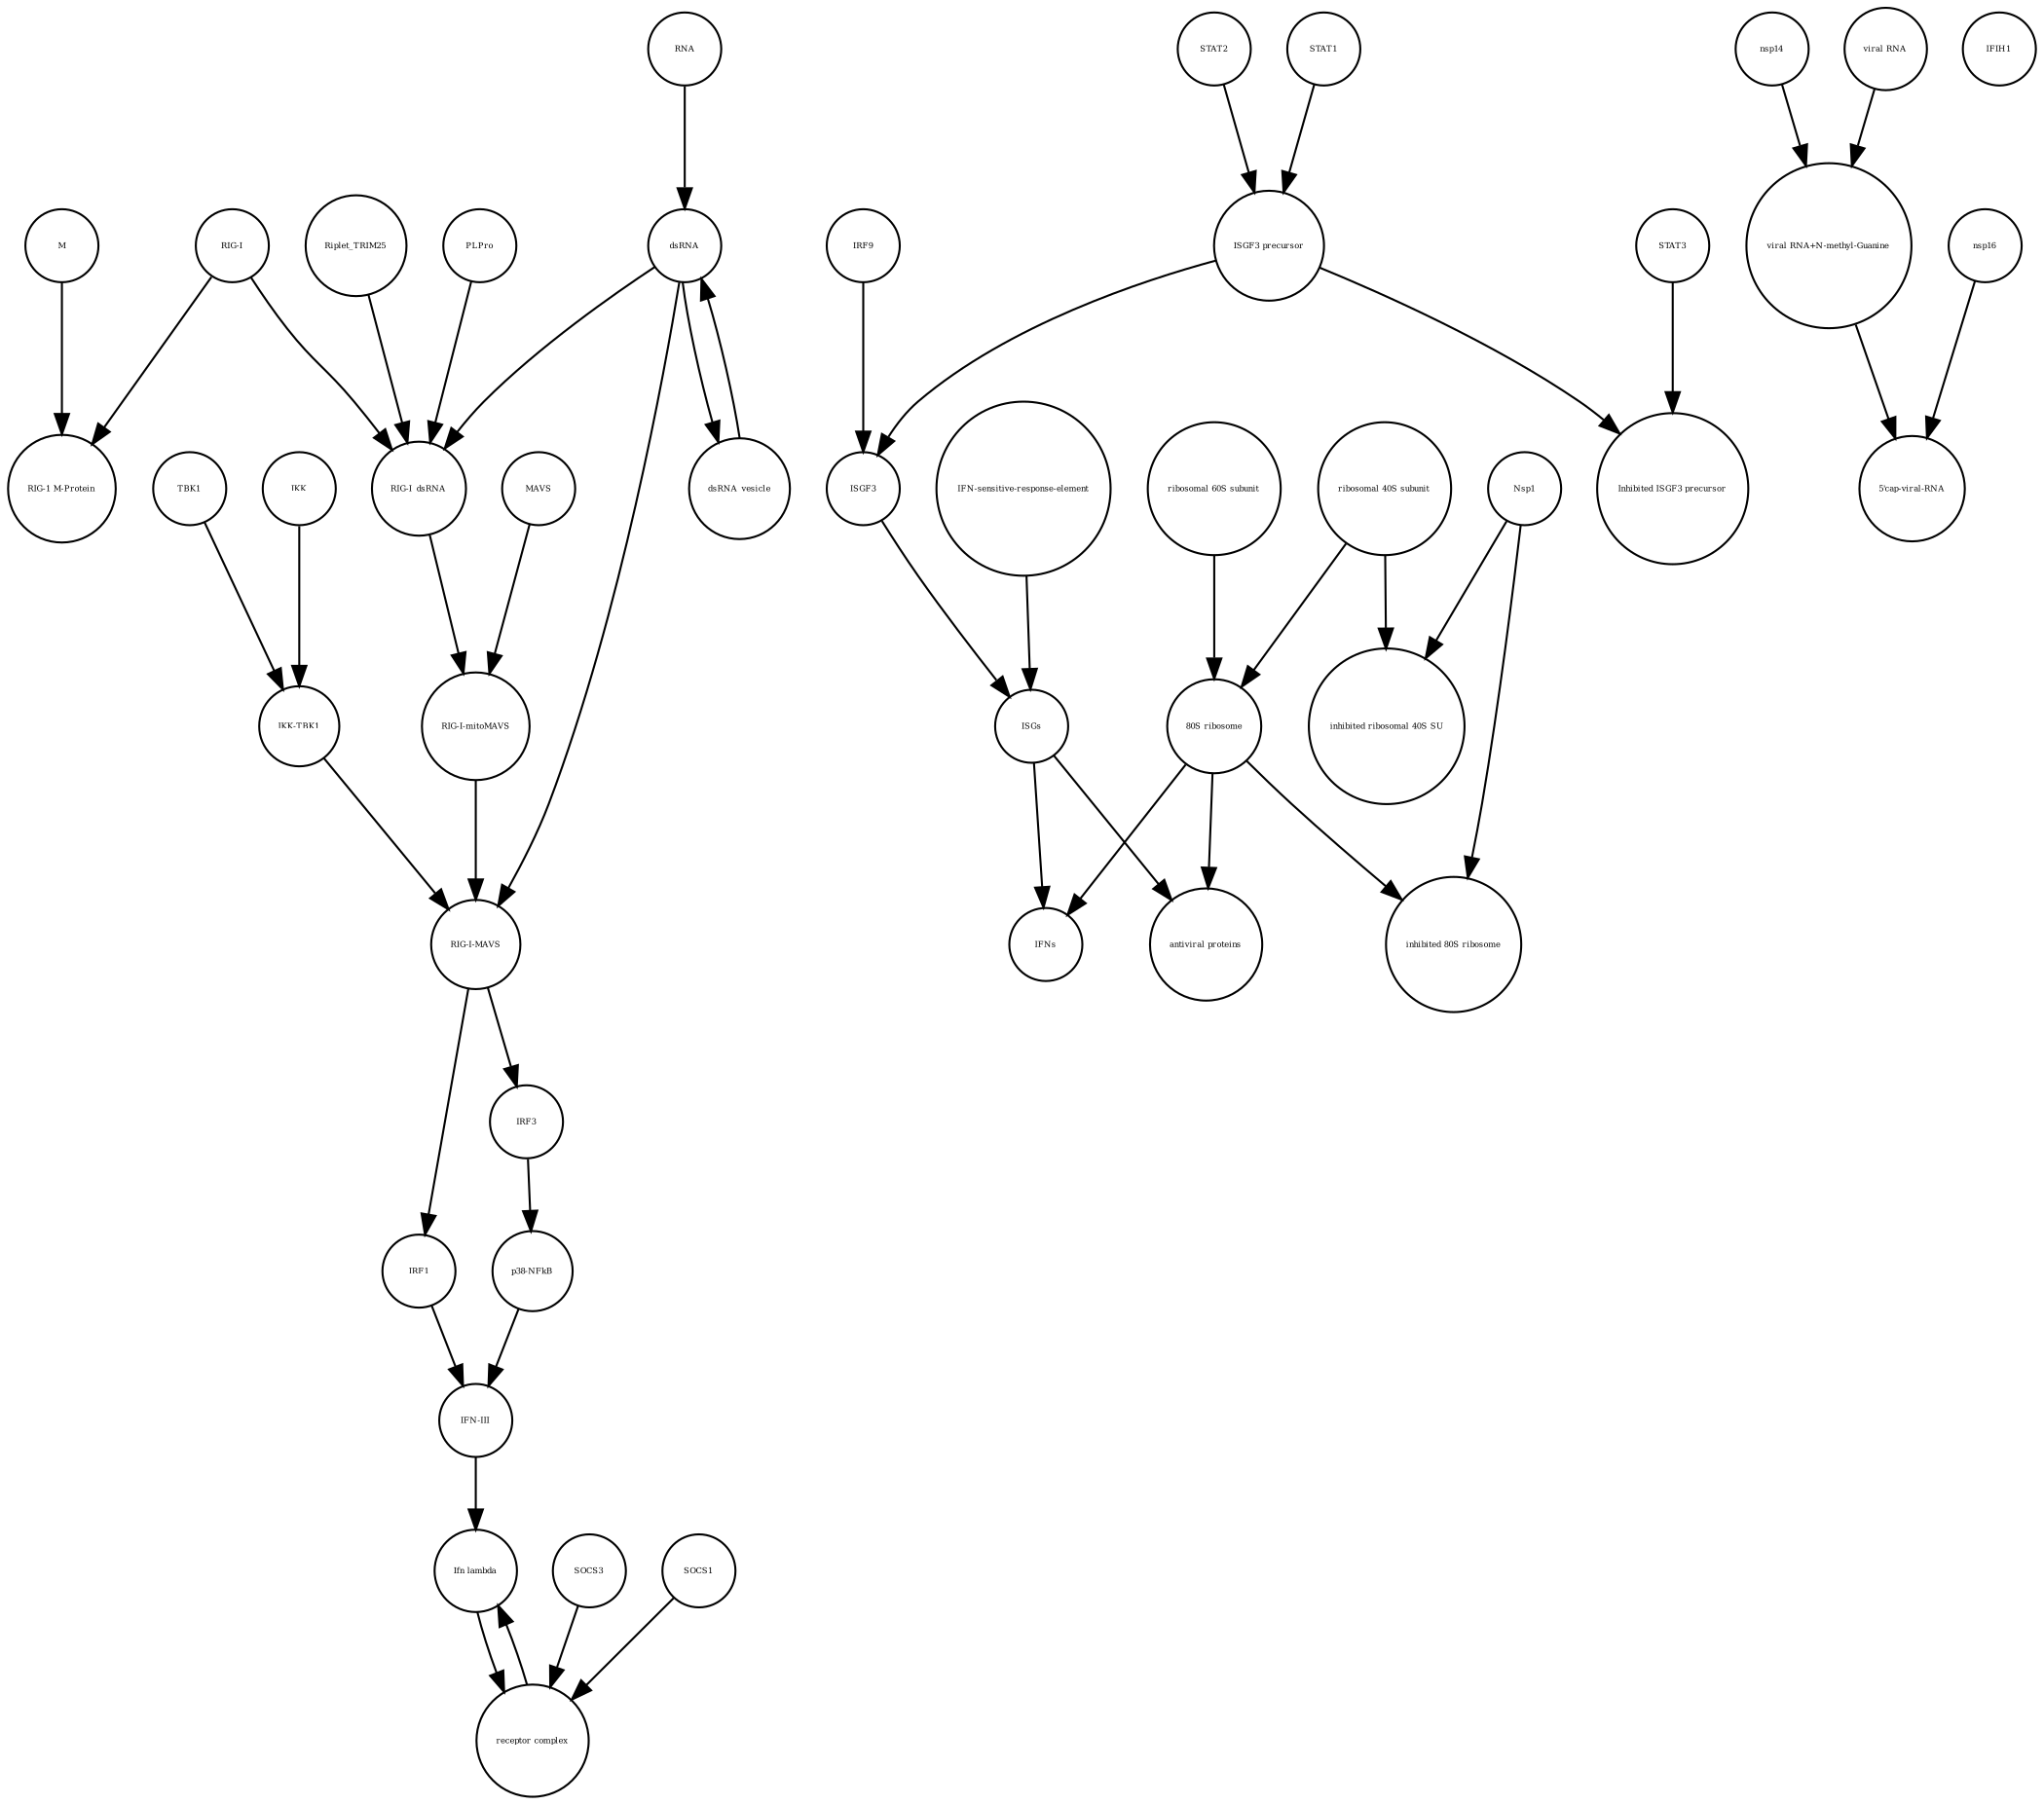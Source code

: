 strict digraph  {
"RIG-I" [annotation=urn_miriam_uniprot_O95786, bipartite=0, cls=macromolecule, fontsize=4, label="RIG-I", shape=circle];
ISGF3 [annotation="", bipartite=0, cls=complex, fontsize=4, label=ISGF3, shape=circle];
nsp14 [annotation=urn_miriam_ncbiprotein_YP_009725309, bipartite=0, cls=macromolecule, fontsize=4, label=nsp14, shape=circle];
STAT2 [annotation="", bipartite=0, cls=macromolecule, fontsize=4, label=STAT2, shape=circle];
Nsp1 [annotation="urn_miriam_ncbiprotein_YP_009725297|urn_miriam_uniprot_P0C6X7", bipartite=0, cls=macromolecule, fontsize=4, label=Nsp1, shape=circle];
"RIG-I-MAVS" [annotation="", bipartite=0, cls=complex, fontsize=4, label="RIG-I-MAVS", shape=circle];
"5'cap-viral-RNA" [annotation="", bipartite=0, cls="nucleic acid feature", fontsize=4, label="5'cap-viral-RNA", shape=circle];
"RIG-I_dsRNA" [annotation="", bipartite=0, cls=complex, fontsize=4, label="RIG-I_dsRNA", shape=circle];
"viral RNA+N-methyl-Guanine" [annotation="", bipartite=0, cls="nucleic acid feature", fontsize=4, label="viral RNA+N-methyl-Guanine", shape=circle];
IRF1 [annotation="", bipartite=0, cls=macromolecule, fontsize=4, label=IRF1, shape=circle];
ISGs [annotation="", bipartite=0, cls="nucleic acid feature", fontsize=4, label=ISGs, shape=circle];
STAT3 [annotation="", bipartite=0, cls=macromolecule, fontsize=4, label=STAT3, shape=circle];
M [annotation=urn_miriam_uniprot_P0DTC5, bipartite=0, cls=macromolecule, fontsize=4, label=M, shape=circle];
"Inhibited ISGF3 precursor" [annotation="", bipartite=0, cls=complex, fontsize=4, label="Inhibited ISGF3 precursor", shape=circle];
IRF9 [annotation="", bipartite=0, cls=macromolecule, fontsize=4, label=IRF9, shape=circle];
TBK1 [annotation=urn_miriam_uniprot_Q9UHD2, bipartite=0, cls=macromolecule, fontsize=4, label=TBK1, shape=circle];
"antiviral proteins" [annotation="", bipartite=0, cls=complex, fontsize=4, label="antiviral proteins", shape=circle];
nsp16 [annotation=urn_miriam_ncbiprotein_YP_009725311, bipartite=0, cls=macromolecule, fontsize=4, label=nsp16, shape=circle];
"IKK-TBK1" [annotation="", bipartite=0, cls=complex, fontsize=4, label="IKK-TBK1", shape=circle];
SOCS3 [annotation="", bipartite=0, cls=macromolecule, fontsize=4, label=SOCS3, shape=circle];
STAT1 [annotation="", bipartite=0, cls=macromolecule, fontsize=4, label=STAT1, shape=circle];
"inhibited ribosomal 40S SU" [annotation="urn_miriam_doi_10.1101%2F2020.05.18.102467", bipartite=0, cls=complex, fontsize=4, label="inhibited ribosomal 40S SU", shape=circle];
"IFN-III" [annotation="", bipartite=0, cls=macromolecule, fontsize=4, label="IFN-III", shape=circle];
dsRNA_vesicle [annotation="", bipartite=0, cls="nucleic acid feature", fontsize=4, label=dsRNA_vesicle, shape=circle];
"inhibited 80S ribosome" [annotation="", bipartite=0, cls=complex, fontsize=4, label="inhibited 80S ribosome", shape=circle];
"ISGF3 precursor" [annotation="", bipartite=0, cls=complex, fontsize=4, label="ISGF3 precursor", shape=circle];
IFNs [annotation="", bipartite=0, cls=complex, fontsize=4, label=IFNs, shape=circle];
Riplet_TRIM25 [annotation="", bipartite=0, cls=complex, fontsize=4, label=Riplet_TRIM25, shape=circle];
"ribosomal 40S subunit" [annotation="", bipartite=0, cls=complex, fontsize=4, label="ribosomal 40S subunit", shape=circle];
"RIG-1 M-Protein" [annotation="", bipartite=0, cls=complex, fontsize=4, label="RIG-1 M-Protein", shape=circle];
"receptor complex" [annotation="", bipartite=0, cls=complex, fontsize=4, label="receptor complex", shape=circle];
IRF3 [annotation=urn_miriam_uniprot_Q14653, bipartite=0, cls=macromolecule, fontsize=4, label=IRF3, shape=circle];
RNA [annotation="", bipartite=0, cls="nucleic acid feature", fontsize=4, label=RNA, shape=circle];
"ribosomal 60S subunit" [annotation="", bipartite=0, cls=complex, fontsize=4, label="ribosomal 60S subunit", shape=circle];
"Ifn lambda" [annotation="", bipartite=0, cls=complex, fontsize=4, label="Ifn lambda", shape=circle];
"viral RNA" [annotation="", bipartite=0, cls="nucleic acid feature", fontsize=4, label="viral RNA", shape=circle];
IFIH1 [annotation="", bipartite=0, cls=macromolecule, fontsize=4, label=IFIH1, shape=circle];
dsRNA [annotation="", bipartite=0, cls="nucleic acid feature", fontsize=4, label=dsRNA, shape=circle];
"RIG-I-mitoMAVS" [annotation="", bipartite=0, cls=complex, fontsize=4, label="RIG-I-mitoMAVS", shape=circle];
IKK [annotation="urn_miriam_uniprot_O14920|urn_miriam_uniprot_O15111", bipartite=0, cls=macromolecule, fontsize=4, label=IKK, shape=circle];
PLPro [annotation="urn_miriam_uniprot_P0C6X7|urn_miriam_uniprot_P0C6U8", bipartite=0, cls=macromolecule, fontsize=4, label=PLPro, shape=circle];
"IFN-sensitive-response-element" [annotation="", bipartite=0, cls="nucleic acid feature", fontsize=4, label="IFN-sensitive-response-element", shape=circle];
"80S ribosome" [annotation="", bipartite=0, cls=complex, fontsize=4, label="80S ribosome", shape=circle];
MAVS [annotation=urn_miriam_uniprot_Q7Z434, bipartite=0, cls=macromolecule, fontsize=4, label=MAVS, shape=circle];
"p38-NFkB" [annotation="", bipartite=0, cls=complex, fontsize=4, label="p38-NFkB", shape=circle];
SOCS1 [annotation="", bipartite=0, cls=macromolecule, fontsize=4, label=SOCS1, shape=circle];
"RIG-I" -> "RIG-I_dsRNA"  [annotation="", interaction_type=production];
"RIG-I" -> "RIG-1 M-Protein"  [annotation="", interaction_type=production];
ISGF3 -> ISGs  [annotation=urn_miriam_pubmed_30936491, interaction_type="necessary stimulation"];
nsp14 -> "viral RNA+N-methyl-Guanine"  [annotation="urn_miriam_doi_10.1016%2Fj.chom.2020.05.008", interaction_type=catalysis];
STAT2 -> "ISGF3 precursor"  [annotation="", interaction_type=production];
Nsp1 -> "inhibited ribosomal 40S SU"  [annotation="", interaction_type=production];
Nsp1 -> "inhibited 80S ribosome"  [annotation="", interaction_type=production];
"RIG-I-MAVS" -> IRF3  [annotation=urn_miriam_pubmed_25636800, interaction_type=stimulation];
"RIG-I-MAVS" -> IRF1  [annotation=urn_miriam_pubmed_25045870, interaction_type=catalysis];
"RIG-I_dsRNA" -> "RIG-I-mitoMAVS"  [annotation="", interaction_type=production];
"viral RNA+N-methyl-Guanine" -> "5'cap-viral-RNA"  [annotation="", interaction_type=production];
IRF1 -> "IFN-III"  [annotation="", interaction_type=stimulation];
ISGs -> "antiviral proteins"  [annotation="", interaction_type=production];
ISGs -> IFNs  [annotation="", interaction_type=production];
STAT3 -> "Inhibited ISGF3 precursor"  [annotation="", interaction_type=production];
M -> "RIG-1 M-Protein"  [annotation="", interaction_type=production];
IRF9 -> ISGF3  [annotation="", interaction_type=production];
TBK1 -> "IKK-TBK1"  [annotation="", interaction_type=production];
nsp16 -> "5'cap-viral-RNA"  [annotation="urn_miriam_doi_10.1016%2Fj.chom.2020.05.008", interaction_type=catalysis];
"IKK-TBK1" -> "RIG-I-MAVS"  [annotation="", interaction_type=production];
SOCS3 -> "receptor complex"  [annotation="", interaction_type=production];
STAT1 -> "ISGF3 precursor"  [annotation="", interaction_type=production];
"IFN-III" -> "Ifn lambda"  [annotation="", interaction_type=production];
dsRNA_vesicle -> dsRNA  [annotation="", interaction_type=production];
"ISGF3 precursor" -> "Inhibited ISGF3 precursor"  [annotation="", interaction_type=production];
"ISGF3 precursor" -> ISGF3  [annotation="", interaction_type=production];
Riplet_TRIM25 -> "RIG-I_dsRNA"  [annotation=urn_miriam_pubmed_22390971, interaction_type=catalysis];
"ribosomal 40S subunit" -> "inhibited ribosomal 40S SU"  [annotation="", interaction_type=production];
"ribosomal 40S subunit" -> "80S ribosome"  [annotation="", interaction_type=production];
"receptor complex" -> "Ifn lambda"  [annotation="", interaction_type=production];
IRF3 -> "p38-NFkB"  [annotation="", interaction_type=production];
RNA -> dsRNA  [annotation="", interaction_type=production];
"ribosomal 60S subunit" -> "80S ribosome"  [annotation="", interaction_type=production];
"Ifn lambda" -> "receptor complex"  [annotation="urn_miriam_doi_10.3791%2F53575", interaction_type=stimulation];
"viral RNA" -> "viral RNA+N-methyl-Guanine"  [annotation="", interaction_type=production];
dsRNA -> "RIG-I_dsRNA"  [annotation=urn_miriam_pubmed_25045870, interaction_type="necessary stimulation"];
dsRNA -> dsRNA_vesicle  [annotation="", interaction_type=production];
dsRNA -> "RIG-I-MAVS"  [annotation=urn_miriam_pubmed_25636800, interaction_type="necessary stimulation"];
"RIG-I-mitoMAVS" -> "RIG-I-MAVS"  [annotation="", interaction_type=production];
IKK -> "IKK-TBK1"  [annotation="", interaction_type=production];
PLPro -> "RIG-I_dsRNA"  [annotation=urn_miriam_pubmed_25554382, interaction_type=catalysis];
"IFN-sensitive-response-element" -> ISGs  [annotation="", interaction_type=production];
"80S ribosome" -> "antiviral proteins"  [annotation=urn_miriam_pubmed_30936491, interaction_type=catalysis];
"80S ribosome" -> IFNs  [annotation=urn_miriam_pubmed_30936491, interaction_type=catalysis];
"80S ribosome" -> "inhibited 80S ribosome"  [annotation="", interaction_type=production];
MAVS -> "RIG-I-mitoMAVS"  [annotation="", interaction_type=production];
"p38-NFkB" -> "IFN-III"  [annotation="", interaction_type=stimulation];
SOCS1 -> "receptor complex"  [annotation="", interaction_type=production];
}
